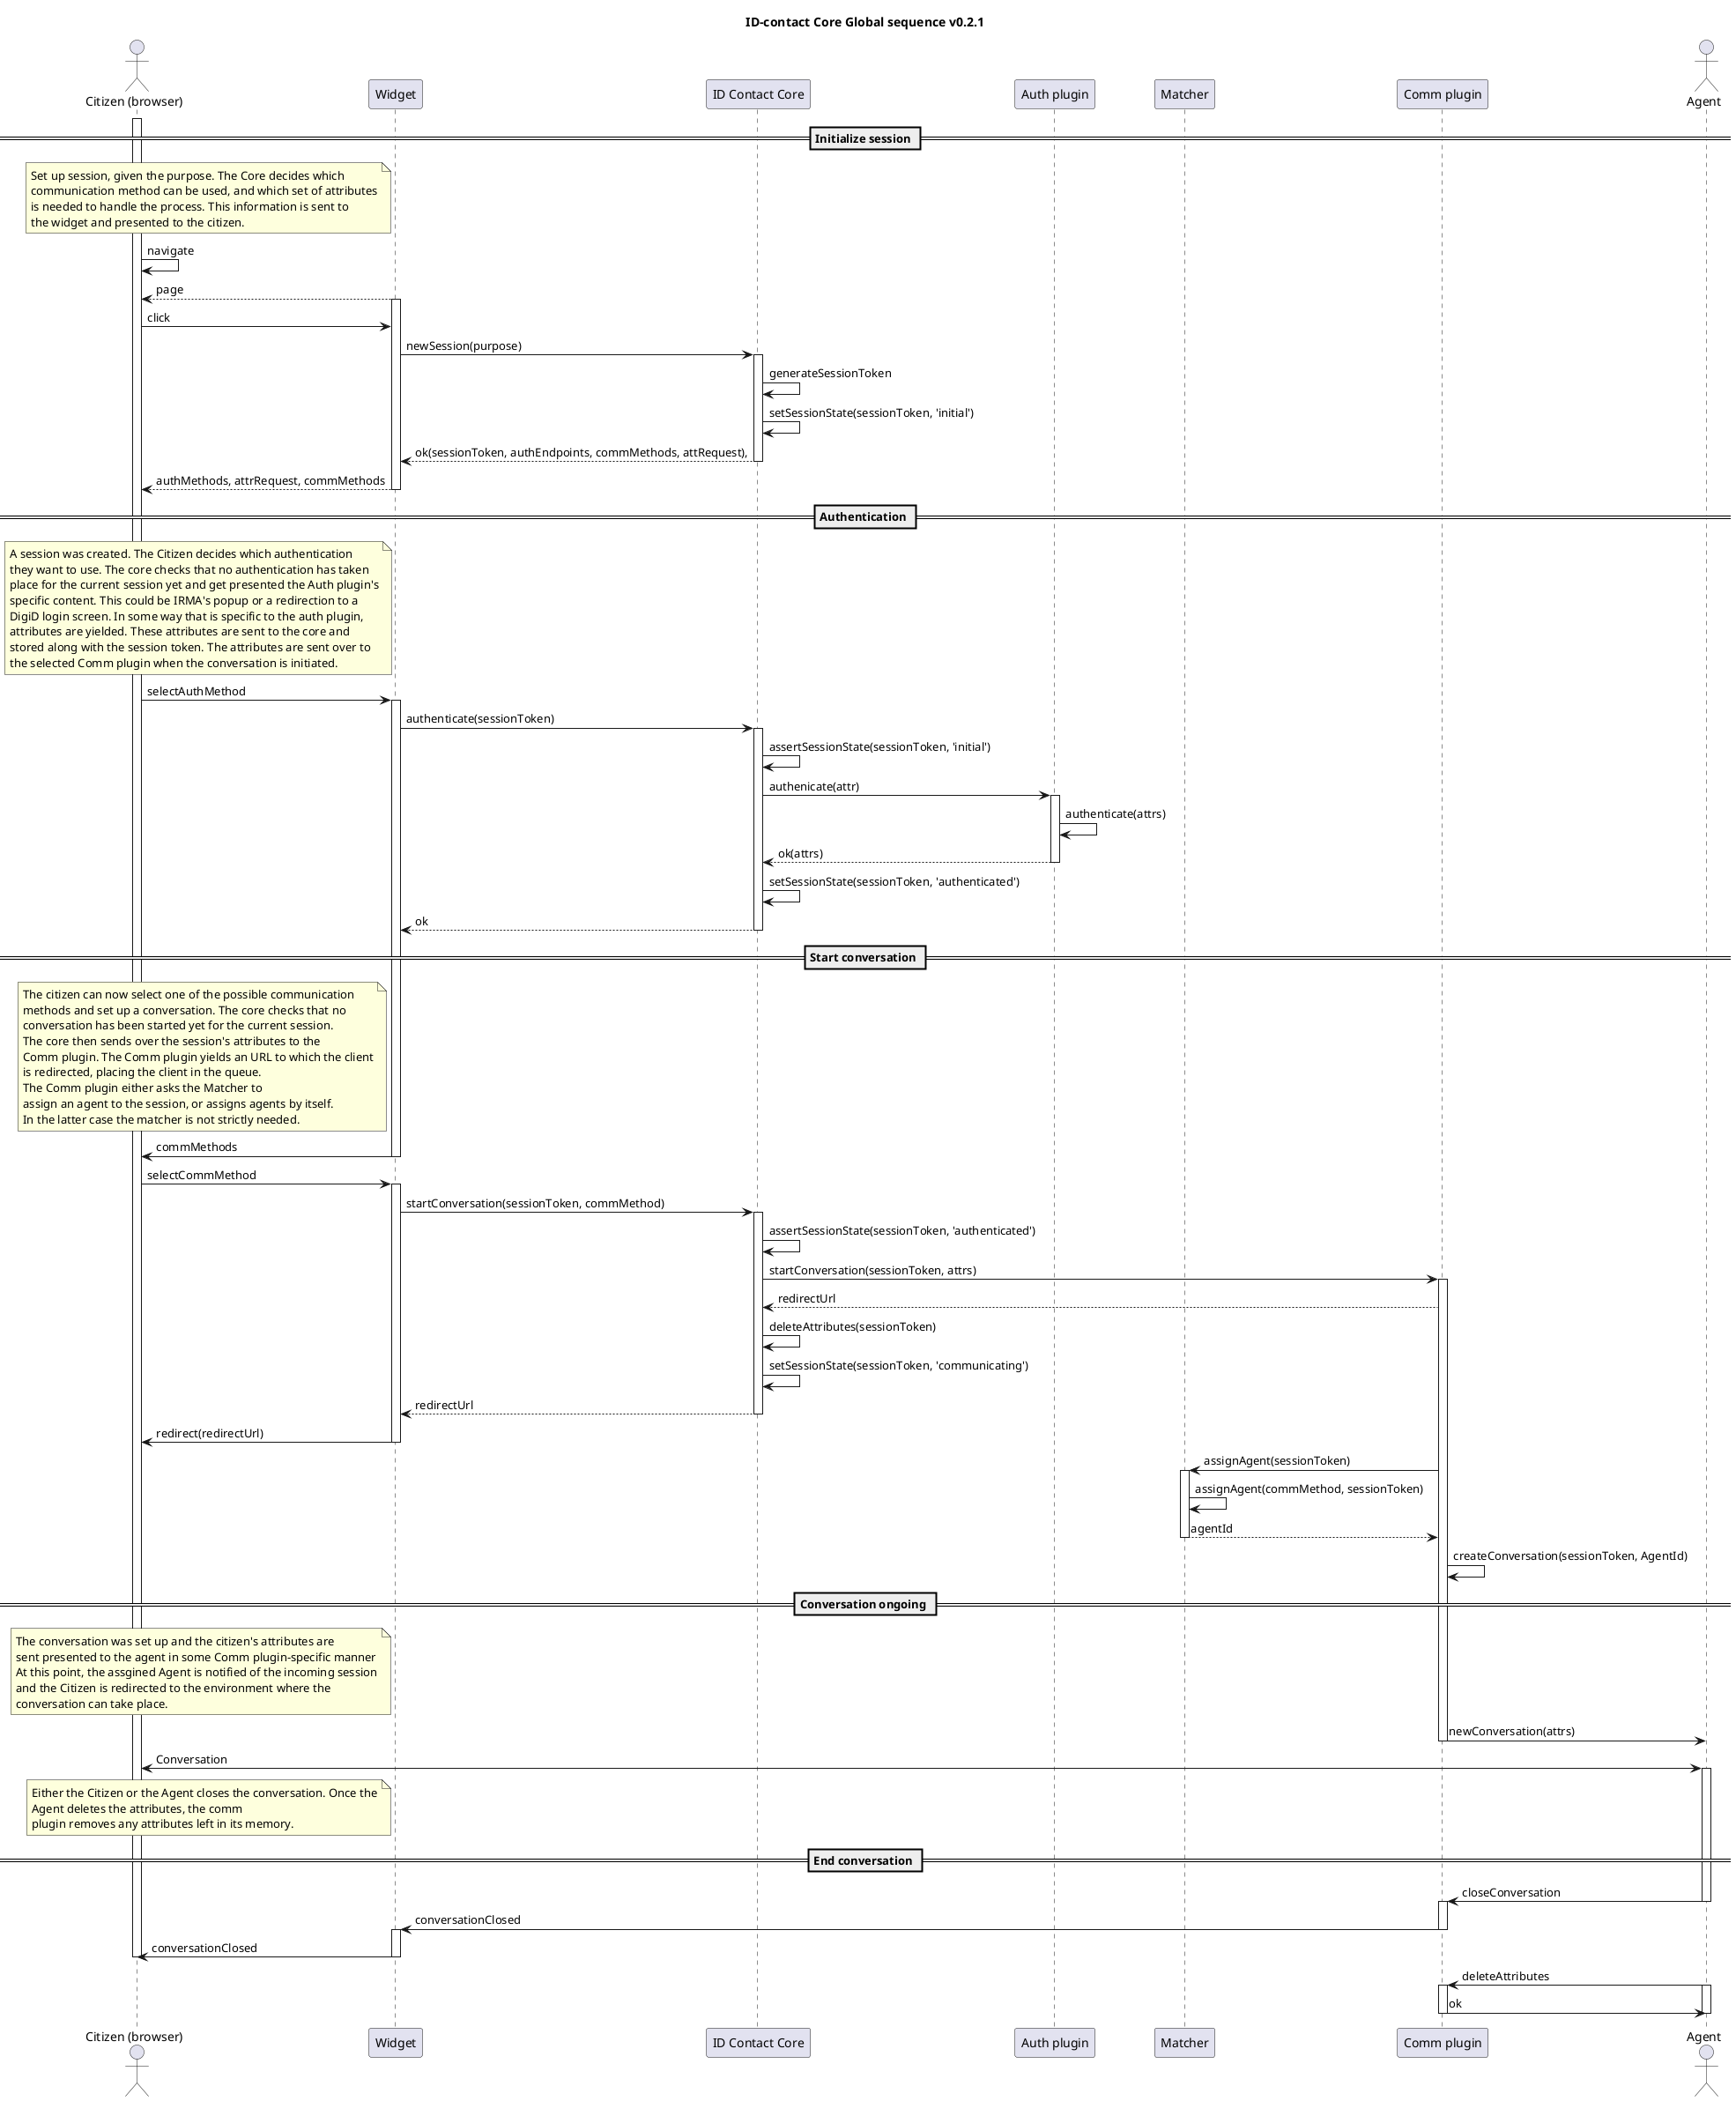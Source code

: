 
@startuml
title ID-contact Core Global sequence v0.2.1

actor "Citizen (browser)" as citizen
participant "Widget" as widget
participant "ID Contact Core" as core
participant "Auth plugin" as auth_plugin
participant "Matcher" as matcher
participant "Comm plugin" as comm_plugin
actor Agent as agent

== Initialize session ==
note left of widget
Set up session, given the purpose. The Core decides which 
communication method can be used, and which set of attributes
is needed to handle the process. This information is sent to
the widget and presented to the citizen.
end note

activate citizen
citizen->citizen: navigate
widget-->citizen: page
activate widget
citizen->widget: click
widget->core: newSession(purpose)
activate core
core->core: generateSessionToken
core->core: setSessionState(sessionToken, 'initial')
core-->widget: ok(sessionToken, authEndpoints, commMethods, attRequest),
deactivate core
widget-->citizen: authMethods, attrRequest, commMethods
deactivate widget
== Authentication ==

note left of widget
A session was created. The Citizen decides which authentication
they want to use. The core checks that no authentication has taken
place for the current session yet and get presented the Auth plugin's
specific content. This could be IRMA's popup or a redirection to a 
DigiD login screen. In some way that is specific to the auth plugin,
attributes are yielded. These attributes are sent to the core and
stored along with the session token. The attributes are sent over to
the selected Comm plugin when the conversation is initiated.
end note
citizen->widget: selectAuthMethod
activate widget
widget->core: authenticate(sessionToken)
activate core
core->core: assertSessionState(sessionToken, 'initial')
core->auth_plugin: authenicate(attr)
activate auth_plugin
auth_plugin->auth_plugin: authenticate(attrs)
auth_plugin-->core: ok(attrs)
deactivate auth_plugin
core->core: setSessionState(sessionToken, 'authenticated')
core-->widget: ok
deactivate core

== Start conversation ==
note left of widget
The citizen can now select one of the possible communication
methods and set up a conversation. The core checks that no
conversation has been started yet for the current session.
The core then sends over the session's attributes to the 
Comm plugin. The Comm plugin yields an URL to which the client
is redirected, placing the client in the queue.
The Comm plugin either asks the Matcher to 
assign an agent to the session, or assigns agents by itself. 
In the latter case the matcher is not strictly needed.
end note

widget->citizen: commMethods
deactivate widget
citizen->widget: selectCommMethod
activate widget
widget->core: startConversation(sessionToken, commMethod)
activate core
core->core: assertSessionState(sessionToken, 'authenticated')
core->comm_plugin:startConversation(sessionToken, attrs)
activate comm_plugin
comm_plugin-->core: redirectUrl
core->core: deleteAttributes(sessionToken)
core->core: setSessionState(sessionToken, 'communicating')
core-->widget:redirectUrl
deactivate core
widget->citizen: redirect(redirectUrl)
deactivate widget
comm_plugin->matcher: assignAgent(sessionToken)
activate matcher
matcher->matcher: assignAgent(commMethod, sessionToken)

matcher-->comm_plugin: agentId
deactivate matcher
comm_plugin->comm_plugin:createConversation(sessionToken, AgentId)

== Conversation ongoing ==
note left of widget
The conversation was set up and the citizen's attributes are
sent presented to the agent in some Comm plugin-specific manner
At this point, the assgined Agent is notified of the incoming session
and the Citizen is redirected to the environment where the
conversation can take place.
end note

comm_plugin->agent: newConversation(attrs)
deactivate comm_plugin

deactivate widget
citizen<->agent: Conversation
activate agent

note left of widget
Either the Citizen or the Agent closes the conversation. Once the
Agent deletes the attributes, the comm
plugin removes any attributes left in its memory.
end note
== End conversation ==
agent->comm_plugin: closeConversation
deactivate agent
activate comm_plugin
comm_plugin->widget: conversationClosed
deactivate comm_plugin
activate widget
widget->citizen: conversationClosed
deactivate widget
deactivate citizen
agent->comm_plugin: deleteAttributes
activate agent
activate comm_plugin
comm_plugin->agent: ok
deactivate comm_plugin
deactivate agent


@enduml